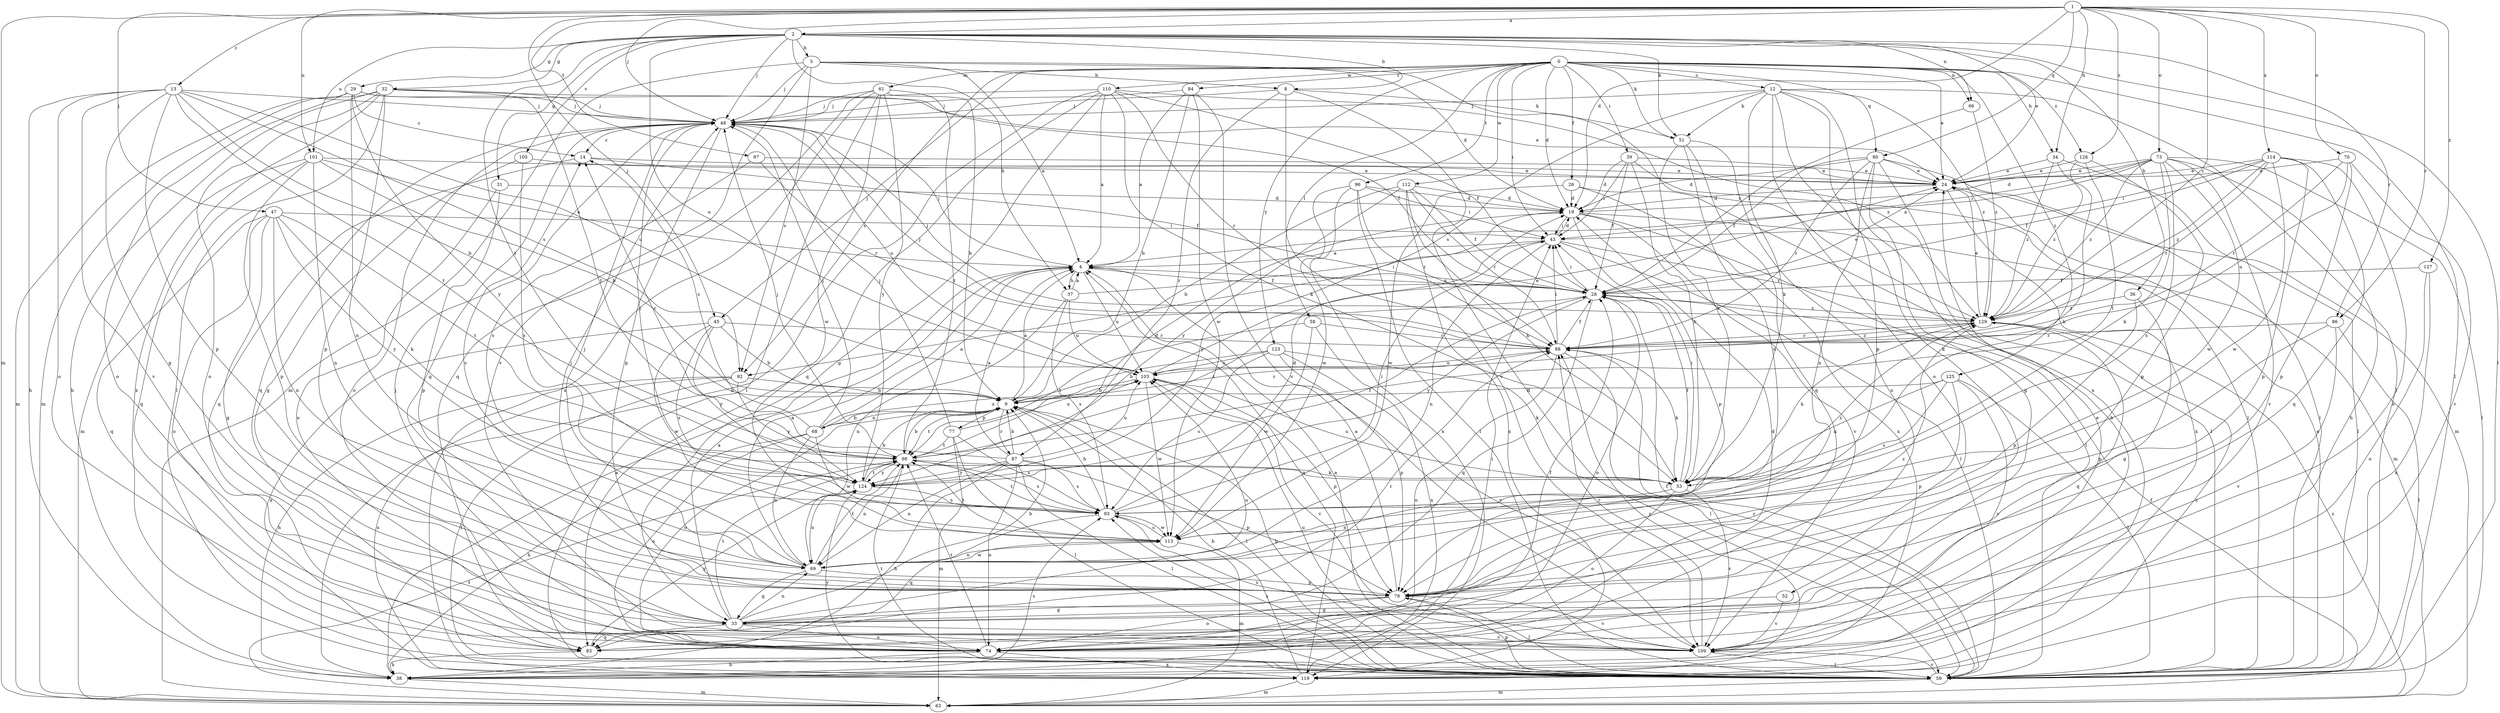 strict digraph  {
0;
1;
2;
4;
5;
8;
9;
12;
13;
14;
19;
24;
26;
28;
29;
31;
32;
33;
34;
36;
37;
38;
39;
43;
45;
47;
48;
51;
52;
53;
58;
59;
61;
63;
66;
68;
69;
70;
73;
74;
77;
78;
80;
83;
84;
86;
87;
88;
92;
93;
96;
97;
98;
101;
103;
105;
109;
110;
112;
113;
114;
119;
123;
124;
125;
126;
127;
129;
0 -> 12  [label=c];
0 -> 19  [label=d];
0 -> 24  [label=e];
0 -> 26  [label=f];
0 -> 34  [label=h];
0 -> 39  [label=i];
0 -> 43  [label=i];
0 -> 45  [label=j];
0 -> 51  [label=k];
0 -> 58  [label=l];
0 -> 59  [label=l];
0 -> 61  [label=m];
0 -> 66  [label=n];
0 -> 80  [label=q];
0 -> 84  [label=r];
0 -> 92  [label=s];
0 -> 96  [label=t];
0 -> 110  [label=w];
0 -> 112  [label=w];
0 -> 123  [label=y];
0 -> 125  [label=z];
0 -> 126  [label=z];
1 -> 2  [label=a];
1 -> 13  [label=c];
1 -> 19  [label=d];
1 -> 34  [label=h];
1 -> 45  [label=j];
1 -> 47  [label=j];
1 -> 48  [label=j];
1 -> 63  [label=m];
1 -> 70  [label=o];
1 -> 73  [label=o];
1 -> 80  [label=q];
1 -> 86  [label=r];
1 -> 97  [label=t];
1 -> 101  [label=u];
1 -> 114  [label=x];
1 -> 126  [label=z];
1 -> 127  [label=z];
1 -> 129  [label=z];
2 -> 5  [label=b];
2 -> 8  [label=b];
2 -> 24  [label=e];
2 -> 29  [label=g];
2 -> 31  [label=g];
2 -> 32  [label=g];
2 -> 36  [label=h];
2 -> 37  [label=h];
2 -> 48  [label=j];
2 -> 51  [label=k];
2 -> 59  [label=l];
2 -> 66  [label=n];
2 -> 86  [label=r];
2 -> 98  [label=t];
2 -> 101  [label=u];
2 -> 103  [label=u];
2 -> 105  [label=v];
4 -> 28  [label=f];
4 -> 37  [label=h];
4 -> 48  [label=j];
4 -> 103  [label=u];
5 -> 4  [label=a];
5 -> 8  [label=b];
5 -> 19  [label=d];
5 -> 48  [label=j];
5 -> 63  [label=m];
5 -> 92  [label=s];
5 -> 109  [label=v];
5 -> 129  [label=z];
8 -> 48  [label=j];
8 -> 51  [label=k];
8 -> 59  [label=l];
8 -> 87  [label=r];
8 -> 109  [label=v];
9 -> 4  [label=a];
9 -> 59  [label=l];
9 -> 68  [label=n];
9 -> 74  [label=o];
9 -> 77  [label=p];
9 -> 87  [label=r];
9 -> 88  [label=r];
9 -> 98  [label=t];
12 -> 48  [label=j];
12 -> 51  [label=k];
12 -> 52  [label=k];
12 -> 53  [label=k];
12 -> 59  [label=l];
12 -> 74  [label=o];
12 -> 78  [label=p];
12 -> 92  [label=s];
12 -> 119  [label=x];
12 -> 129  [label=z];
13 -> 9  [label=b];
13 -> 33  [label=g];
13 -> 38  [label=h];
13 -> 48  [label=j];
13 -> 74  [label=o];
13 -> 78  [label=p];
13 -> 92  [label=s];
13 -> 98  [label=t];
13 -> 103  [label=u];
13 -> 109  [label=v];
14 -> 24  [label=e];
14 -> 28  [label=f];
14 -> 83  [label=q];
19 -> 43  [label=i];
19 -> 59  [label=l];
19 -> 63  [label=m];
19 -> 78  [label=p];
19 -> 109  [label=v];
19 -> 124  [label=y];
24 -> 19  [label=d];
24 -> 59  [label=l];
24 -> 119  [label=x];
26 -> 19  [label=d];
26 -> 59  [label=l];
26 -> 113  [label=w];
26 -> 119  [label=x];
28 -> 4  [label=a];
28 -> 24  [label=e];
28 -> 43  [label=i];
28 -> 74  [label=o];
28 -> 83  [label=q];
28 -> 98  [label=t];
28 -> 124  [label=y];
28 -> 129  [label=z];
29 -> 14  [label=c];
29 -> 24  [label=e];
29 -> 48  [label=j];
29 -> 63  [label=m];
29 -> 69  [label=n];
29 -> 74  [label=o];
29 -> 124  [label=y];
31 -> 19  [label=d];
31 -> 74  [label=o];
31 -> 78  [label=p];
32 -> 28  [label=f];
32 -> 38  [label=h];
32 -> 48  [label=j];
32 -> 59  [label=l];
32 -> 63  [label=m];
32 -> 74  [label=o];
32 -> 78  [label=p];
32 -> 98  [label=t];
32 -> 119  [label=x];
33 -> 4  [label=a];
33 -> 9  [label=b];
33 -> 69  [label=n];
33 -> 74  [label=o];
33 -> 83  [label=q];
33 -> 88  [label=r];
33 -> 98  [label=t];
33 -> 103  [label=u];
33 -> 109  [label=v];
34 -> 24  [label=e];
34 -> 53  [label=k];
34 -> 63  [label=m];
34 -> 129  [label=z];
36 -> 33  [label=g];
36 -> 78  [label=p];
36 -> 129  [label=z];
37 -> 4  [label=a];
37 -> 43  [label=i];
37 -> 69  [label=n];
37 -> 93  [label=s];
37 -> 103  [label=u];
38 -> 4  [label=a];
38 -> 43  [label=i];
38 -> 63  [label=m];
38 -> 88  [label=r];
38 -> 93  [label=s];
39 -> 19  [label=d];
39 -> 24  [label=e];
39 -> 28  [label=f];
39 -> 43  [label=i];
39 -> 53  [label=k];
39 -> 59  [label=l];
43 -> 4  [label=a];
43 -> 19  [label=d];
43 -> 59  [label=l];
43 -> 69  [label=n];
43 -> 129  [label=z];
45 -> 9  [label=b];
45 -> 88  [label=r];
45 -> 93  [label=s];
45 -> 113  [label=w];
45 -> 119  [label=x];
45 -> 124  [label=y];
47 -> 33  [label=g];
47 -> 43  [label=i];
47 -> 53  [label=k];
47 -> 69  [label=n];
47 -> 74  [label=o];
47 -> 83  [label=q];
47 -> 98  [label=t];
47 -> 124  [label=y];
48 -> 14  [label=c];
48 -> 33  [label=g];
48 -> 74  [label=o];
48 -> 78  [label=p];
48 -> 83  [label=q];
48 -> 103  [label=u];
51 -> 53  [label=k];
51 -> 69  [label=n];
51 -> 74  [label=o];
51 -> 83  [label=q];
52 -> 33  [label=g];
52 -> 109  [label=v];
53 -> 28  [label=f];
53 -> 43  [label=i];
53 -> 69  [label=n];
53 -> 74  [label=o];
53 -> 103  [label=u];
53 -> 109  [label=v];
58 -> 88  [label=r];
58 -> 98  [label=t];
58 -> 113  [label=w];
58 -> 119  [label=x];
59 -> 4  [label=a];
59 -> 9  [label=b];
59 -> 24  [label=e];
59 -> 28  [label=f];
59 -> 63  [label=m];
59 -> 78  [label=p];
59 -> 88  [label=r];
59 -> 93  [label=s];
59 -> 98  [label=t];
59 -> 103  [label=u];
59 -> 109  [label=v];
59 -> 124  [label=y];
61 -> 9  [label=b];
61 -> 48  [label=j];
61 -> 59  [label=l];
61 -> 83  [label=q];
61 -> 98  [label=t];
61 -> 113  [label=w];
61 -> 119  [label=x];
61 -> 124  [label=y];
63 -> 28  [label=f];
63 -> 98  [label=t];
63 -> 129  [label=z];
66 -> 28  [label=f];
66 -> 129  [label=z];
68 -> 4  [label=a];
68 -> 9  [label=b];
68 -> 14  [label=c];
68 -> 38  [label=h];
68 -> 48  [label=j];
68 -> 69  [label=n];
68 -> 74  [label=o];
68 -> 103  [label=u];
68 -> 113  [label=w];
69 -> 4  [label=a];
69 -> 14  [label=c];
69 -> 33  [label=g];
69 -> 48  [label=j];
69 -> 78  [label=p];
69 -> 98  [label=t];
69 -> 113  [label=w];
70 -> 24  [label=e];
70 -> 78  [label=p];
70 -> 88  [label=r];
70 -> 103  [label=u];
70 -> 109  [label=v];
73 -> 4  [label=a];
73 -> 19  [label=d];
73 -> 24  [label=e];
73 -> 38  [label=h];
73 -> 43  [label=i];
73 -> 53  [label=k];
73 -> 59  [label=l];
73 -> 93  [label=s];
73 -> 109  [label=v];
73 -> 113  [label=w];
73 -> 129  [label=z];
74 -> 19  [label=d];
74 -> 28  [label=f];
74 -> 38  [label=h];
74 -> 98  [label=t];
74 -> 119  [label=x];
77 -> 48  [label=j];
77 -> 59  [label=l];
77 -> 63  [label=m];
77 -> 93  [label=s];
77 -> 98  [label=t];
77 -> 103  [label=u];
78 -> 4  [label=a];
78 -> 33  [label=g];
78 -> 48  [label=j];
78 -> 59  [label=l];
78 -> 74  [label=o];
78 -> 109  [label=v];
78 -> 129  [label=z];
80 -> 19  [label=d];
80 -> 24  [label=e];
80 -> 28  [label=f];
80 -> 33  [label=g];
80 -> 38  [label=h];
80 -> 59  [label=l];
80 -> 69  [label=n];
80 -> 88  [label=r];
83 -> 38  [label=h];
83 -> 124  [label=y];
84 -> 4  [label=a];
84 -> 9  [label=b];
84 -> 48  [label=j];
84 -> 109  [label=v];
84 -> 113  [label=w];
86 -> 59  [label=l];
86 -> 78  [label=p];
86 -> 88  [label=r];
86 -> 109  [label=v];
87 -> 4  [label=a];
87 -> 9  [label=b];
87 -> 14  [label=c];
87 -> 38  [label=h];
87 -> 59  [label=l];
87 -> 69  [label=n];
87 -> 74  [label=o];
87 -> 78  [label=p];
87 -> 93  [label=s];
87 -> 103  [label=u];
87 -> 124  [label=y];
88 -> 28  [label=f];
88 -> 43  [label=i];
88 -> 48  [label=j];
88 -> 53  [label=k];
88 -> 59  [label=l];
88 -> 74  [label=o];
88 -> 103  [label=u];
88 -> 129  [label=z];
92 -> 9  [label=b];
92 -> 38  [label=h];
92 -> 59  [label=l];
92 -> 119  [label=x];
92 -> 124  [label=y];
93 -> 9  [label=b];
93 -> 19  [label=d];
93 -> 43  [label=i];
93 -> 83  [label=q];
93 -> 98  [label=t];
93 -> 113  [label=w];
93 -> 129  [label=z];
96 -> 19  [label=d];
96 -> 43  [label=i];
96 -> 59  [label=l];
96 -> 88  [label=r];
96 -> 113  [label=w];
96 -> 119  [label=x];
97 -> 24  [label=e];
97 -> 88  [label=r];
97 -> 93  [label=s];
98 -> 9  [label=b];
98 -> 19  [label=d];
98 -> 48  [label=j];
98 -> 53  [label=k];
98 -> 69  [label=n];
98 -> 93  [label=s];
98 -> 124  [label=y];
101 -> 4  [label=a];
101 -> 9  [label=b];
101 -> 24  [label=e];
101 -> 63  [label=m];
101 -> 69  [label=n];
101 -> 78  [label=p];
101 -> 83  [label=q];
103 -> 9  [label=b];
103 -> 24  [label=e];
103 -> 78  [label=p];
103 -> 109  [label=v];
103 -> 113  [label=w];
105 -> 24  [label=e];
105 -> 33  [label=g];
105 -> 93  [label=s];
109 -> 24  [label=e];
109 -> 48  [label=j];
109 -> 59  [label=l];
109 -> 88  [label=r];
109 -> 93  [label=s];
110 -> 4  [label=a];
110 -> 28  [label=f];
110 -> 33  [label=g];
110 -> 38  [label=h];
110 -> 48  [label=j];
110 -> 53  [label=k];
110 -> 83  [label=q];
110 -> 88  [label=r];
110 -> 129  [label=z];
112 -> 9  [label=b];
112 -> 19  [label=d];
112 -> 28  [label=f];
112 -> 53  [label=k];
112 -> 88  [label=r];
112 -> 119  [label=x];
112 -> 124  [label=y];
113 -> 63  [label=m];
113 -> 69  [label=n];
113 -> 93  [label=s];
113 -> 98  [label=t];
114 -> 24  [label=e];
114 -> 28  [label=f];
114 -> 43  [label=i];
114 -> 74  [label=o];
114 -> 78  [label=p];
114 -> 83  [label=q];
114 -> 88  [label=r];
114 -> 113  [label=w];
114 -> 129  [label=z];
119 -> 4  [label=a];
119 -> 9  [label=b];
119 -> 63  [label=m];
119 -> 129  [label=z];
123 -> 9  [label=b];
123 -> 53  [label=k];
123 -> 78  [label=p];
123 -> 93  [label=s];
123 -> 103  [label=u];
123 -> 109  [label=v];
124 -> 9  [label=b];
124 -> 28  [label=f];
124 -> 48  [label=j];
124 -> 69  [label=n];
124 -> 93  [label=s];
124 -> 98  [label=t];
125 -> 9  [label=b];
125 -> 53  [label=k];
125 -> 59  [label=l];
125 -> 78  [label=p];
125 -> 93  [label=s];
125 -> 109  [label=v];
126 -> 24  [label=e];
126 -> 78  [label=p];
126 -> 98  [label=t];
126 -> 129  [label=z];
127 -> 28  [label=f];
127 -> 74  [label=o];
127 -> 119  [label=x];
129 -> 24  [label=e];
129 -> 48  [label=j];
129 -> 53  [label=k];
129 -> 83  [label=q];
129 -> 88  [label=r];
}
